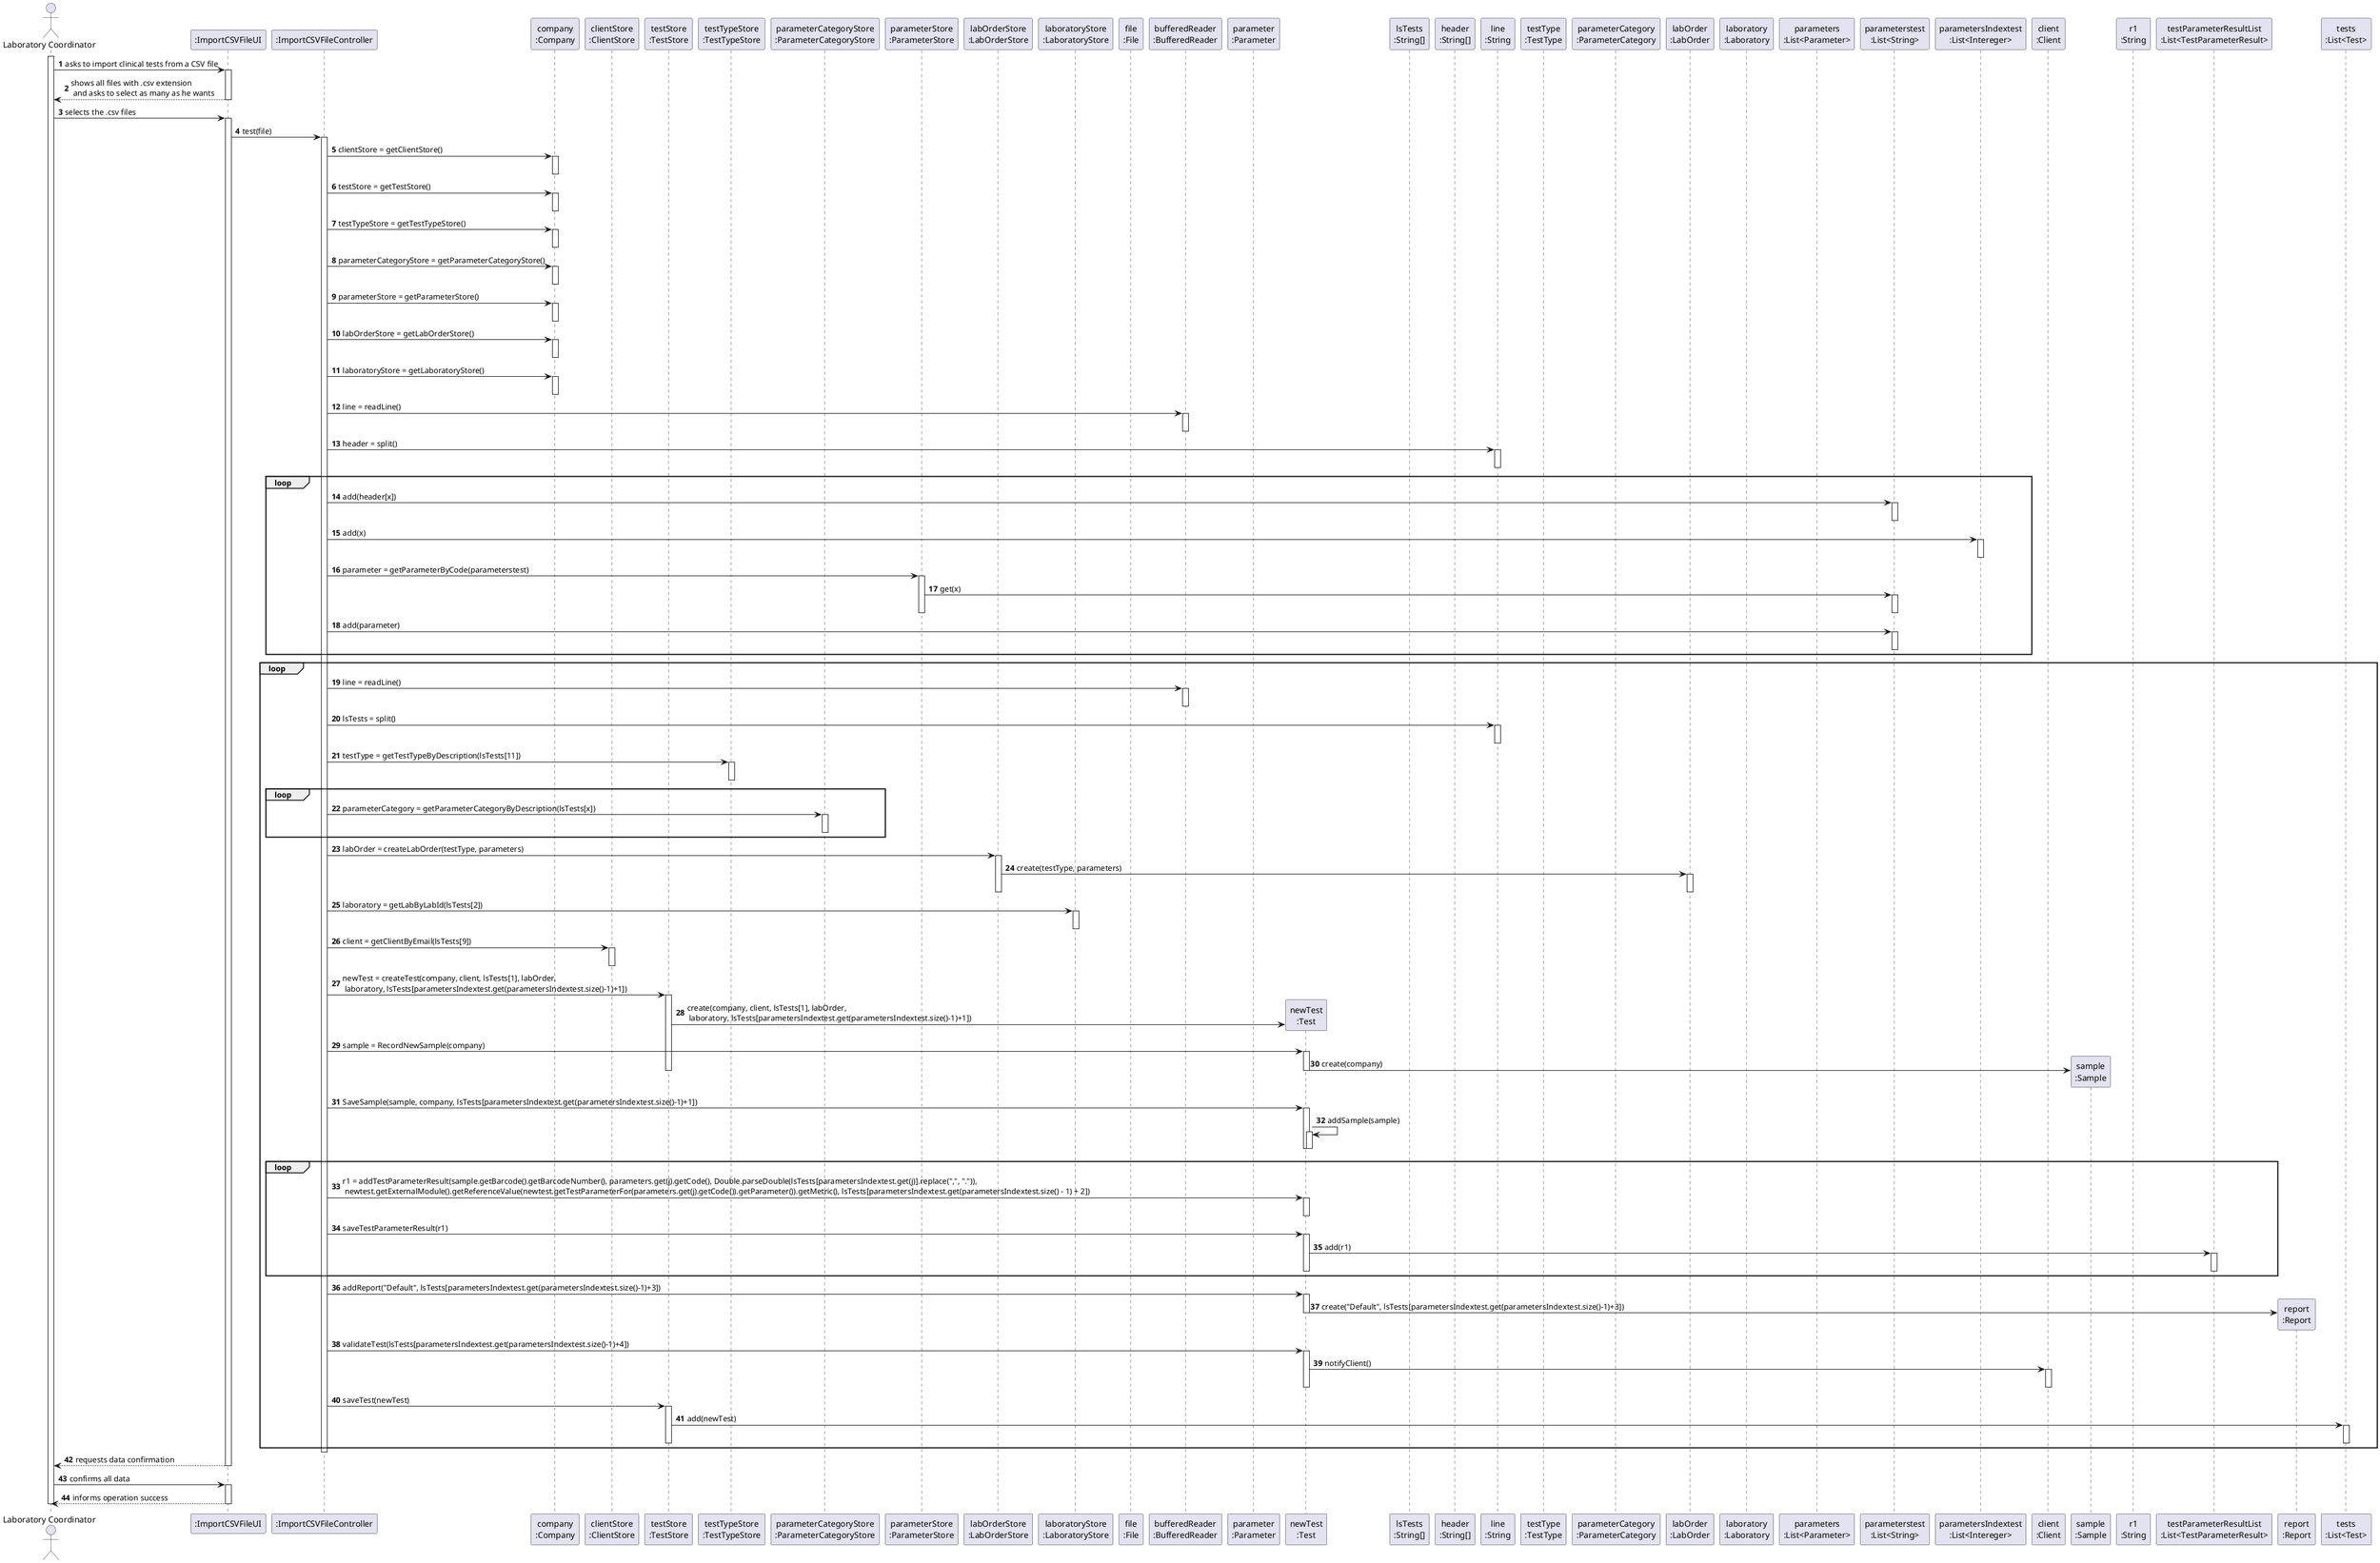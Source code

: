 @startuml

actor "Laboratory Coordinator" as LC
participant ":ImportCSVFileUI" as Interface
participant ":ImportCSVFileController" as Controller
participant "company\n:Company" as company
participant "clientStore\n:ClientStore" as cStore
participant "testStore\n:TestStore" as tStore
participant "testTypeStore\n:TestTypeStore" as ttStore
participant "parameterCategoryStore\n:ParameterCategoryStore" as pcStore
participant "parameterStore\n:ParameterStore" as pStore
participant "labOrderStore\n:LabOrderStore" as loStore
participant "laboratoryStore\n:LaboratoryStore" as lStore
participant "file\n:File" as file
participant "bufferedReader\n:BufferedReader" as br
participant "parameter\n:Parameter" as parameter
participant "newTest\n:Test" as test
participant "lsTests\n:String[]" as tests
participant "header\n:String[]" as header
participant "line\n:String" as line
participant "testType\n:TestType" as tt
participant "parameterCategory\n:ParameterCategory" as pc
participant "labOrder\n:LabOrder" as lo
participant "laboratory\n:Laboratory" as l
participant "parameters\n:List<Parameter>" as lParameters
participant "parameterstest\n:List<String>" as lptest
participant "parametersIndextest\n:List<Intereger>" as lpttest
participant "client\n:Client" as c
participant "sample\n:Sample" as sample
participant "r1\n:String" as r1
participant "testParameterResultList\n:List<TestParameterResult>" as tprlist
participant "report\n:Report" as report
participant "tests\n:List<Test>" as lTests

autonumber

activate LC
LC -> Interface: asks to import clinical tests from a CSV file
activate Interface
Interface --> LC: shows all files with .csv extension\n and asks to select as many as he wants
deactivate Interface
LC -> Interface: selects the .csv files
activate Interface
Interface -> Controller: test(file)
activate Controller
Controller -> company: clientStore = getClientStore()
activate company
deactivate company
Controller -> company: testStore = getTestStore()
activate company
deactivate company
Controller -> company: testTypeStore = getTestTypeStore()
activate company
deactivate company
Controller -> company: parameterCategoryStore = getParameterCategoryStore()
activate company
deactivate company
Controller -> company: parameterStore = getParameterStore()
activate company
deactivate company
Controller -> company: labOrderStore = getLabOrderStore()
activate company
deactivate company
Controller -> company: laboratoryStore = getLaboratoryStore()
activate company
deactivate company
Controller -> br: line = readLine()
activate br
deactivate br
Controller -> line: header = split()
activate line
deactivate line
loop
Controller -> lptest: add(header[x])
activate lptest
deactivate lptest
Controller -> lpttest: add(x)
activate lpttest
deactivate lpttest
Controller -> pStore: parameter = getParameterByCode(parameterstest)
activate pStore
pStore -> lptest: get(x)
activate lptest
deactivate lptest
deactivate pStore
Controller -> lptest: add(parameter)
activate lptest
deactivate lptest
end
loop
Controller -> br: line = readLine()
activate br
deactivate br
Controller -> line: lsTests = split()
activate line
deactivate line
Controller -> ttStore: testType = getTestTypeByDescription(lsTests[11])
activate ttStore
deactivate ttStore
loop
Controller -> pcStore: parameterCategory = getParameterCategoryByDescription(lsTests[x])
activate pcStore
deactivate pcStore
end
Controller -> loStore: labOrder = createLabOrder(testType, parameters)
activate loStore
loStore -> lo: create(testType, parameters)
activate lo
deactivate lo
deactivate loStore
Controller -> lStore: laboratory = getLabByLabId(lsTests[2])
activate lStore
deactivate lStore
Controller -> cStore: client = getClientByEmail(lsTests[9])
activate cStore
deactivate cStore
Controller -> tStore: newTest = createTest(company, client, lsTests[1], labOrder,\n laboratory, lsTests[parametersIndextest.get(parametersIndextest.size()-1)+1])
activate tStore
tStore -> test**: create(company, client, lsTests[1], labOrder,\n laboratory, lsTests[parametersIndextest.get(parametersIndextest.size()-1)+1])
Controller -> test: sample = RecordNewSample(company)
activate test
test -> sample**: create(company)
deactivate test
deactivate tStore
Controller -> test: SaveSample(sample, company, lsTests[parametersIndextest.get(parametersIndextest.size()-1)+1])
activate test
test -> test: addSample(sample)
activate test
deactivate test
deactivate test
loop
Controller -> test: r1 = addTestParameterResult(sample.getBarcode().getBarcodeNumber(), parameters.get(j).getCode(), Double.parseDouble(lsTests[parametersIndextest.get(j)].replace(",", ".")),\n newtest.getExternalModule().getReferenceValue(newtest.getTestParameterFor(parameters.get(j).getCode()).getParameter()).getMetric(), lsTests[parametersIndextest.get(parametersIndextest.size() - 1) + 2])
activate test
deactivate test
Controller -> test: saveTestParameterResult(r1)
activate test
test -> tprlist: add(r1)
activate tprlist
deactivate tprlist
deactivate test
end
Controller -> test: addReport("Default", lsTests[parametersIndextest.get(parametersIndextest.size()-1)+3])
activate test
test -> report**: create("Default", lsTests[parametersIndextest.get(parametersIndextest.size()-1)+3])
deactivate test
Controller -> test: validateTest(lsTests[parametersIndextest.get(parametersIndextest.size()-1)+4])
activate test
test -> c: notifyClient()
activate c
deactivate c
deactivate test
Controller -> tStore: saveTest(newTest)
activate tStore
tStore -> lTests: add(newTest)
activate lTests
deactivate lTests
deactivate tStore
end
deactivate Controller
Interface --> LC:requests data confirmation
deactivate Interface
LC -> Interface:confirms all data
activate Interface
Interface --> LC:informs operation success
deactivate Interface
deactivate LC
@enduml